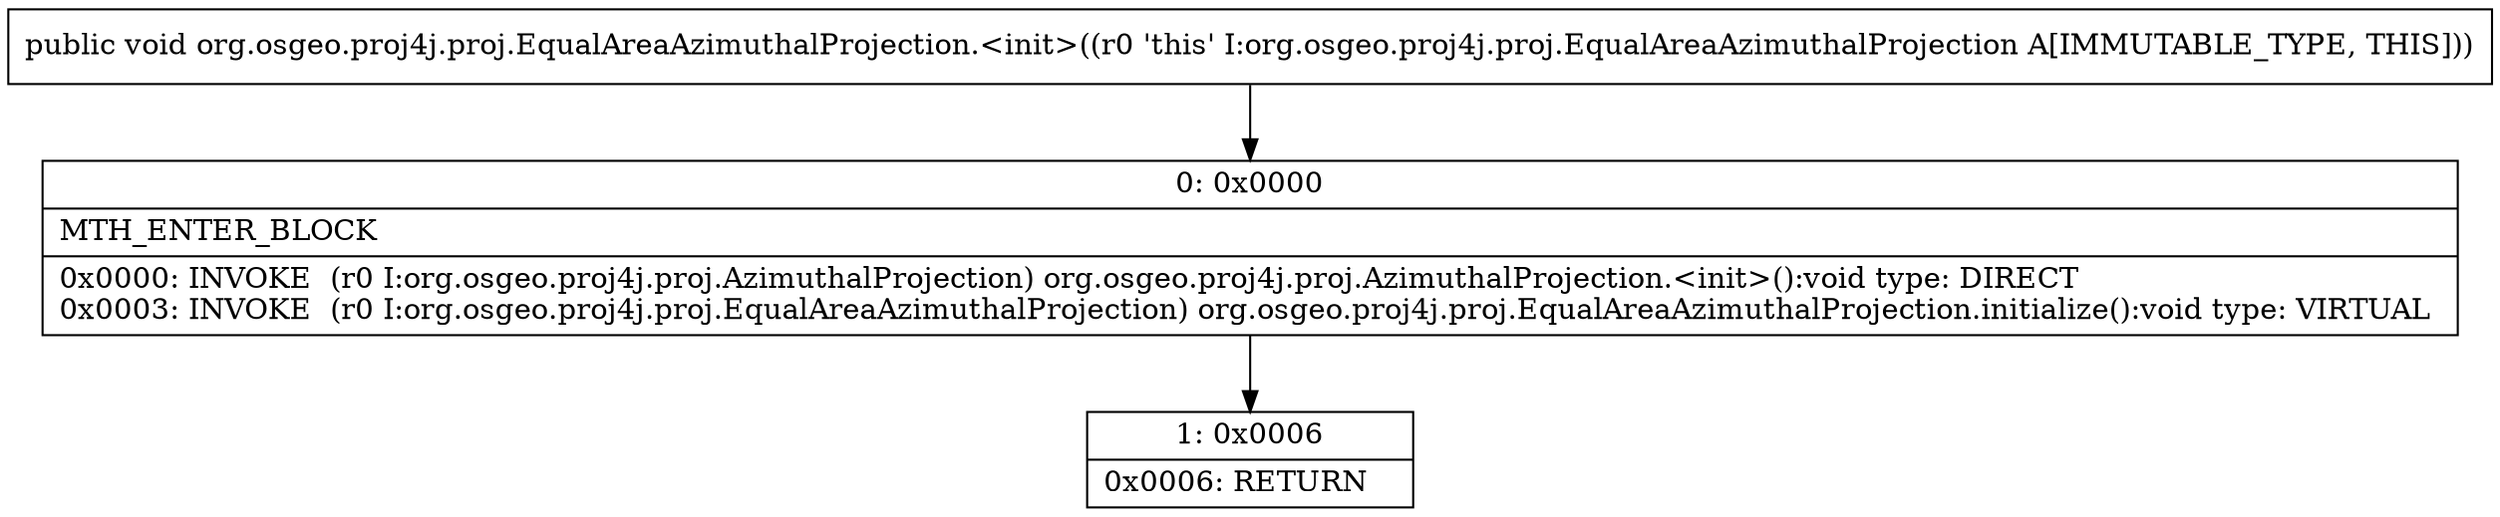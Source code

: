 digraph "CFG fororg.osgeo.proj4j.proj.EqualAreaAzimuthalProjection.\<init\>()V" {
Node_0 [shape=record,label="{0\:\ 0x0000|MTH_ENTER_BLOCK\l|0x0000: INVOKE  (r0 I:org.osgeo.proj4j.proj.AzimuthalProjection) org.osgeo.proj4j.proj.AzimuthalProjection.\<init\>():void type: DIRECT \l0x0003: INVOKE  (r0 I:org.osgeo.proj4j.proj.EqualAreaAzimuthalProjection) org.osgeo.proj4j.proj.EqualAreaAzimuthalProjection.initialize():void type: VIRTUAL \l}"];
Node_1 [shape=record,label="{1\:\ 0x0006|0x0006: RETURN   \l}"];
MethodNode[shape=record,label="{public void org.osgeo.proj4j.proj.EqualAreaAzimuthalProjection.\<init\>((r0 'this' I:org.osgeo.proj4j.proj.EqualAreaAzimuthalProjection A[IMMUTABLE_TYPE, THIS])) }"];
MethodNode -> Node_0;
Node_0 -> Node_1;
}

